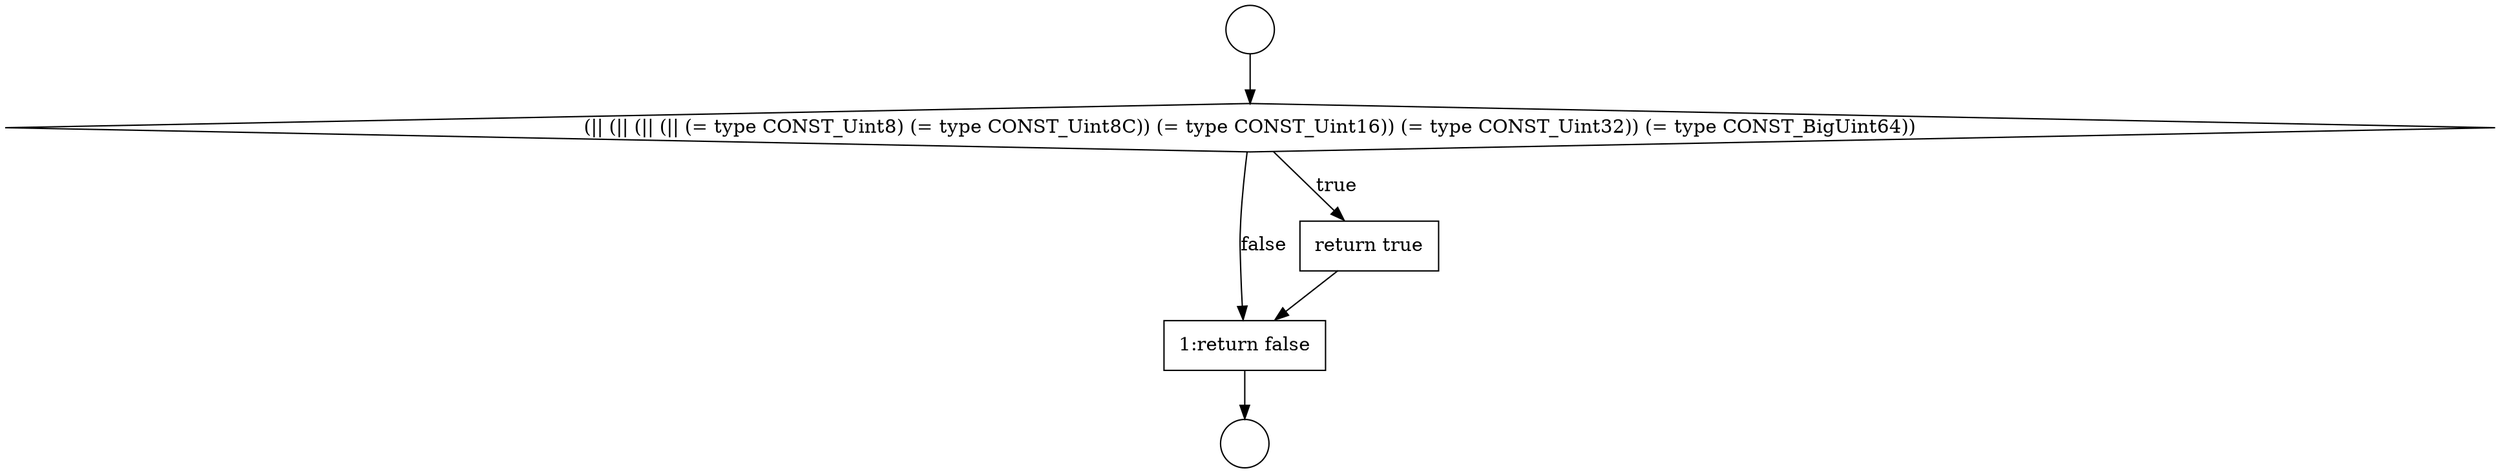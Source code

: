 digraph {
  node17420 [shape=circle label=" " color="black" fillcolor="white" style=filled]
  node17423 [shape=none, margin=0, label=<<font color="black">
    <table border="0" cellborder="1" cellspacing="0" cellpadding="10">
      <tr><td align="left">1:return false</td></tr>
    </table>
  </font>> color="black" fillcolor="white" style=filled]
  node17419 [shape=circle label=" " color="black" fillcolor="white" style=filled]
  node17422 [shape=none, margin=0, label=<<font color="black">
    <table border="0" cellborder="1" cellspacing="0" cellpadding="10">
      <tr><td align="left">return true</td></tr>
    </table>
  </font>> color="black" fillcolor="white" style=filled]
  node17421 [shape=diamond, label=<<font color="black">(|| (|| (|| (|| (= type CONST_Uint8) (= type CONST_Uint8C)) (= type CONST_Uint16)) (= type CONST_Uint32)) (= type CONST_BigUint64))</font>> color="black" fillcolor="white" style=filled]
  node17419 -> node17421 [ color="black"]
  node17421 -> node17422 [label=<<font color="black">true</font>> color="black"]
  node17421 -> node17423 [label=<<font color="black">false</font>> color="black"]
  node17422 -> node17423 [ color="black"]
  node17423 -> node17420 [ color="black"]
}
